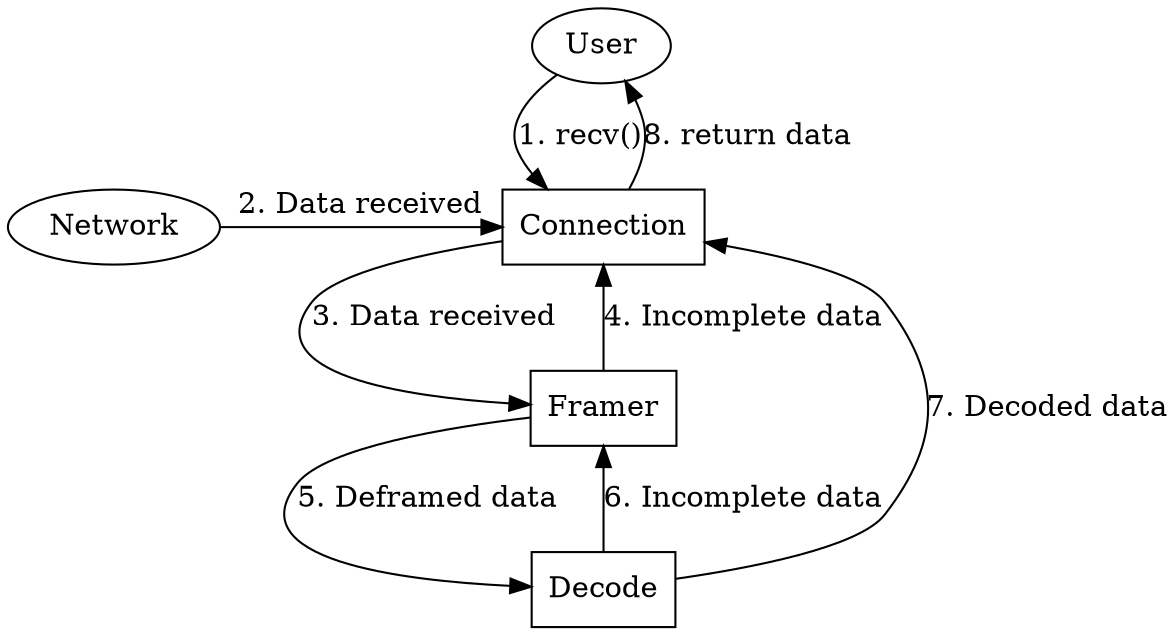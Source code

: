 digraph {
    user [label=User, group=g1];
    framer [label=Framer, shape=box, group=g1];
    decode [label=Decode, shape=box, group=g1];
    subgraph {
        graph [rank=same];
        conn [label=Connection, shape=box, group=g1];
        net [label=Network, shpape=Msquare];
    }

    decode -> conn [label="7. Decoded data"];
    user -> conn [label="1. recv()"];
    net -> conn [label="2. Data received"];
    conn -> framer [label="3. Data received"];
    framer -> conn [label="4. Incomplete data", weight=2];
    framer -> decode [label="5. Deframed data"];
    decode -> framer [label="6. Incomplete data"];
    conn -> user [label="8. return data"];
}